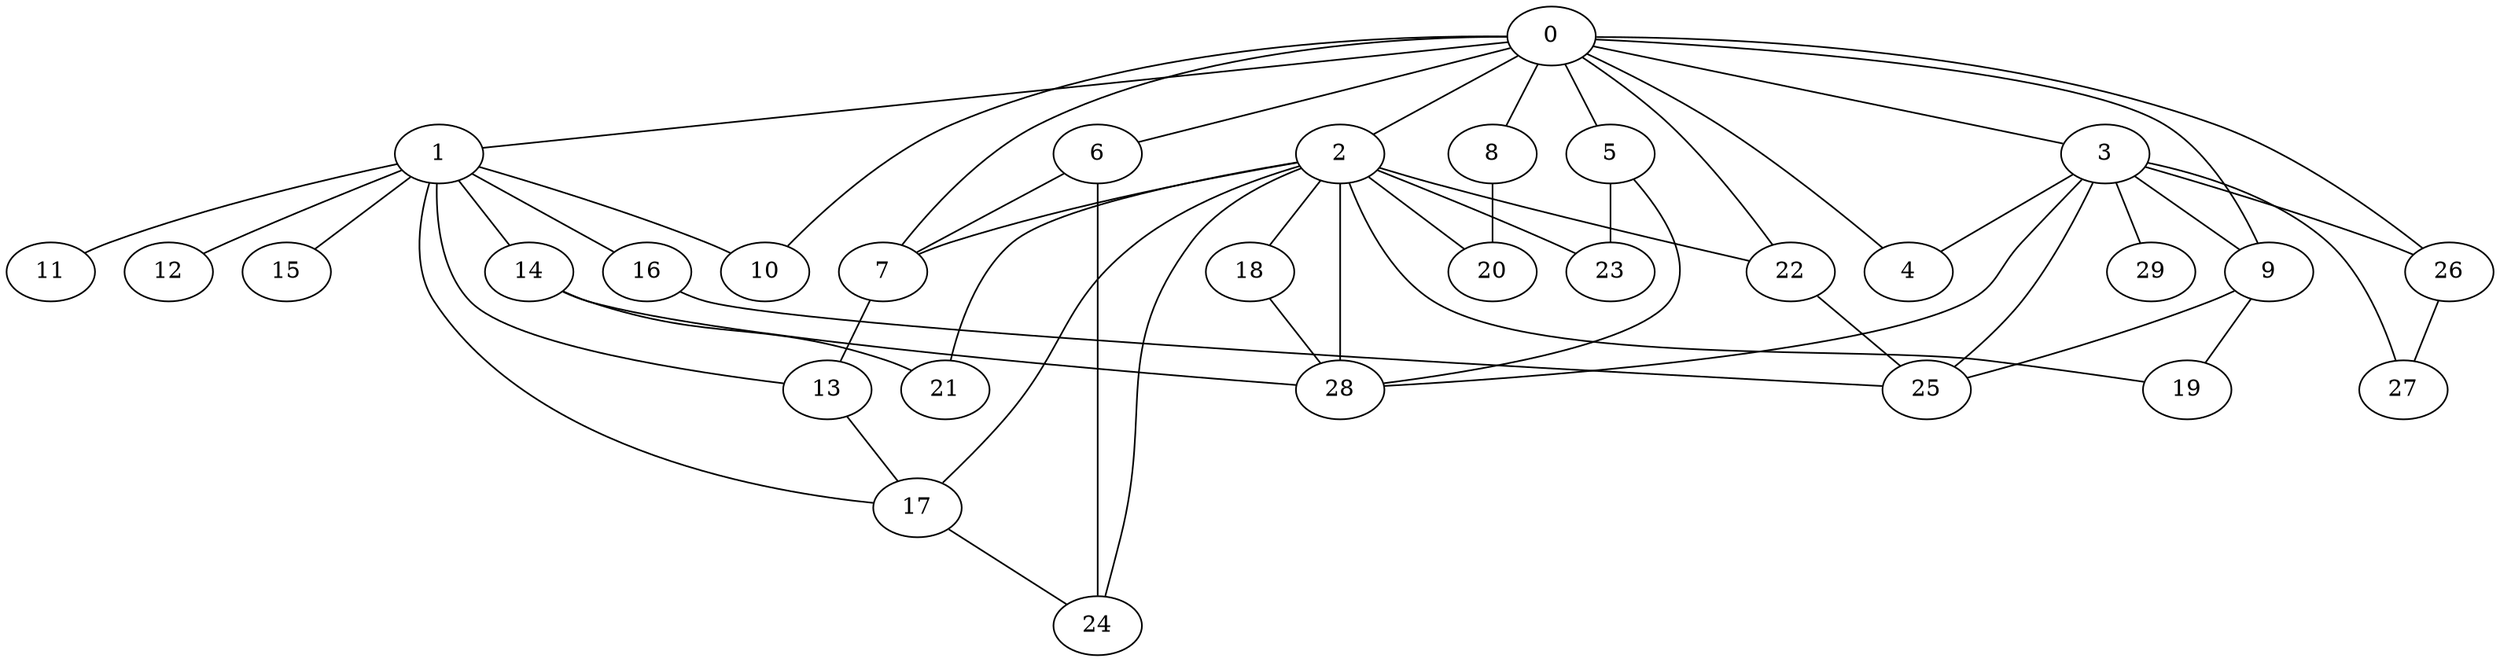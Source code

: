 
graph graphname {
    0 -- 1
0 -- 2
0 -- 3
0 -- 4
0 -- 5
0 -- 6
0 -- 7
0 -- 8
0 -- 9
0 -- 22
0 -- 26
0 -- 10
1 -- 10
1 -- 11
1 -- 12
1 -- 13
1 -- 14
1 -- 15
1 -- 16
1 -- 17
2 -- 18
2 -- 19
2 -- 20
2 -- 21
2 -- 22
2 -- 23
2 -- 24
2 -- 17
2 -- 28
2 -- 7
3 -- 25
3 -- 26
3 -- 27
3 -- 28
3 -- 29
3 -- 9
3 -- 4
5 -- 23
5 -- 28
6 -- 24
6 -- 7
7 -- 13
8 -- 20
9 -- 25
9 -- 19
13 -- 17
14 -- 28
14 -- 21
16 -- 25
17 -- 24
18 -- 28
22 -- 25
26 -- 27

}
